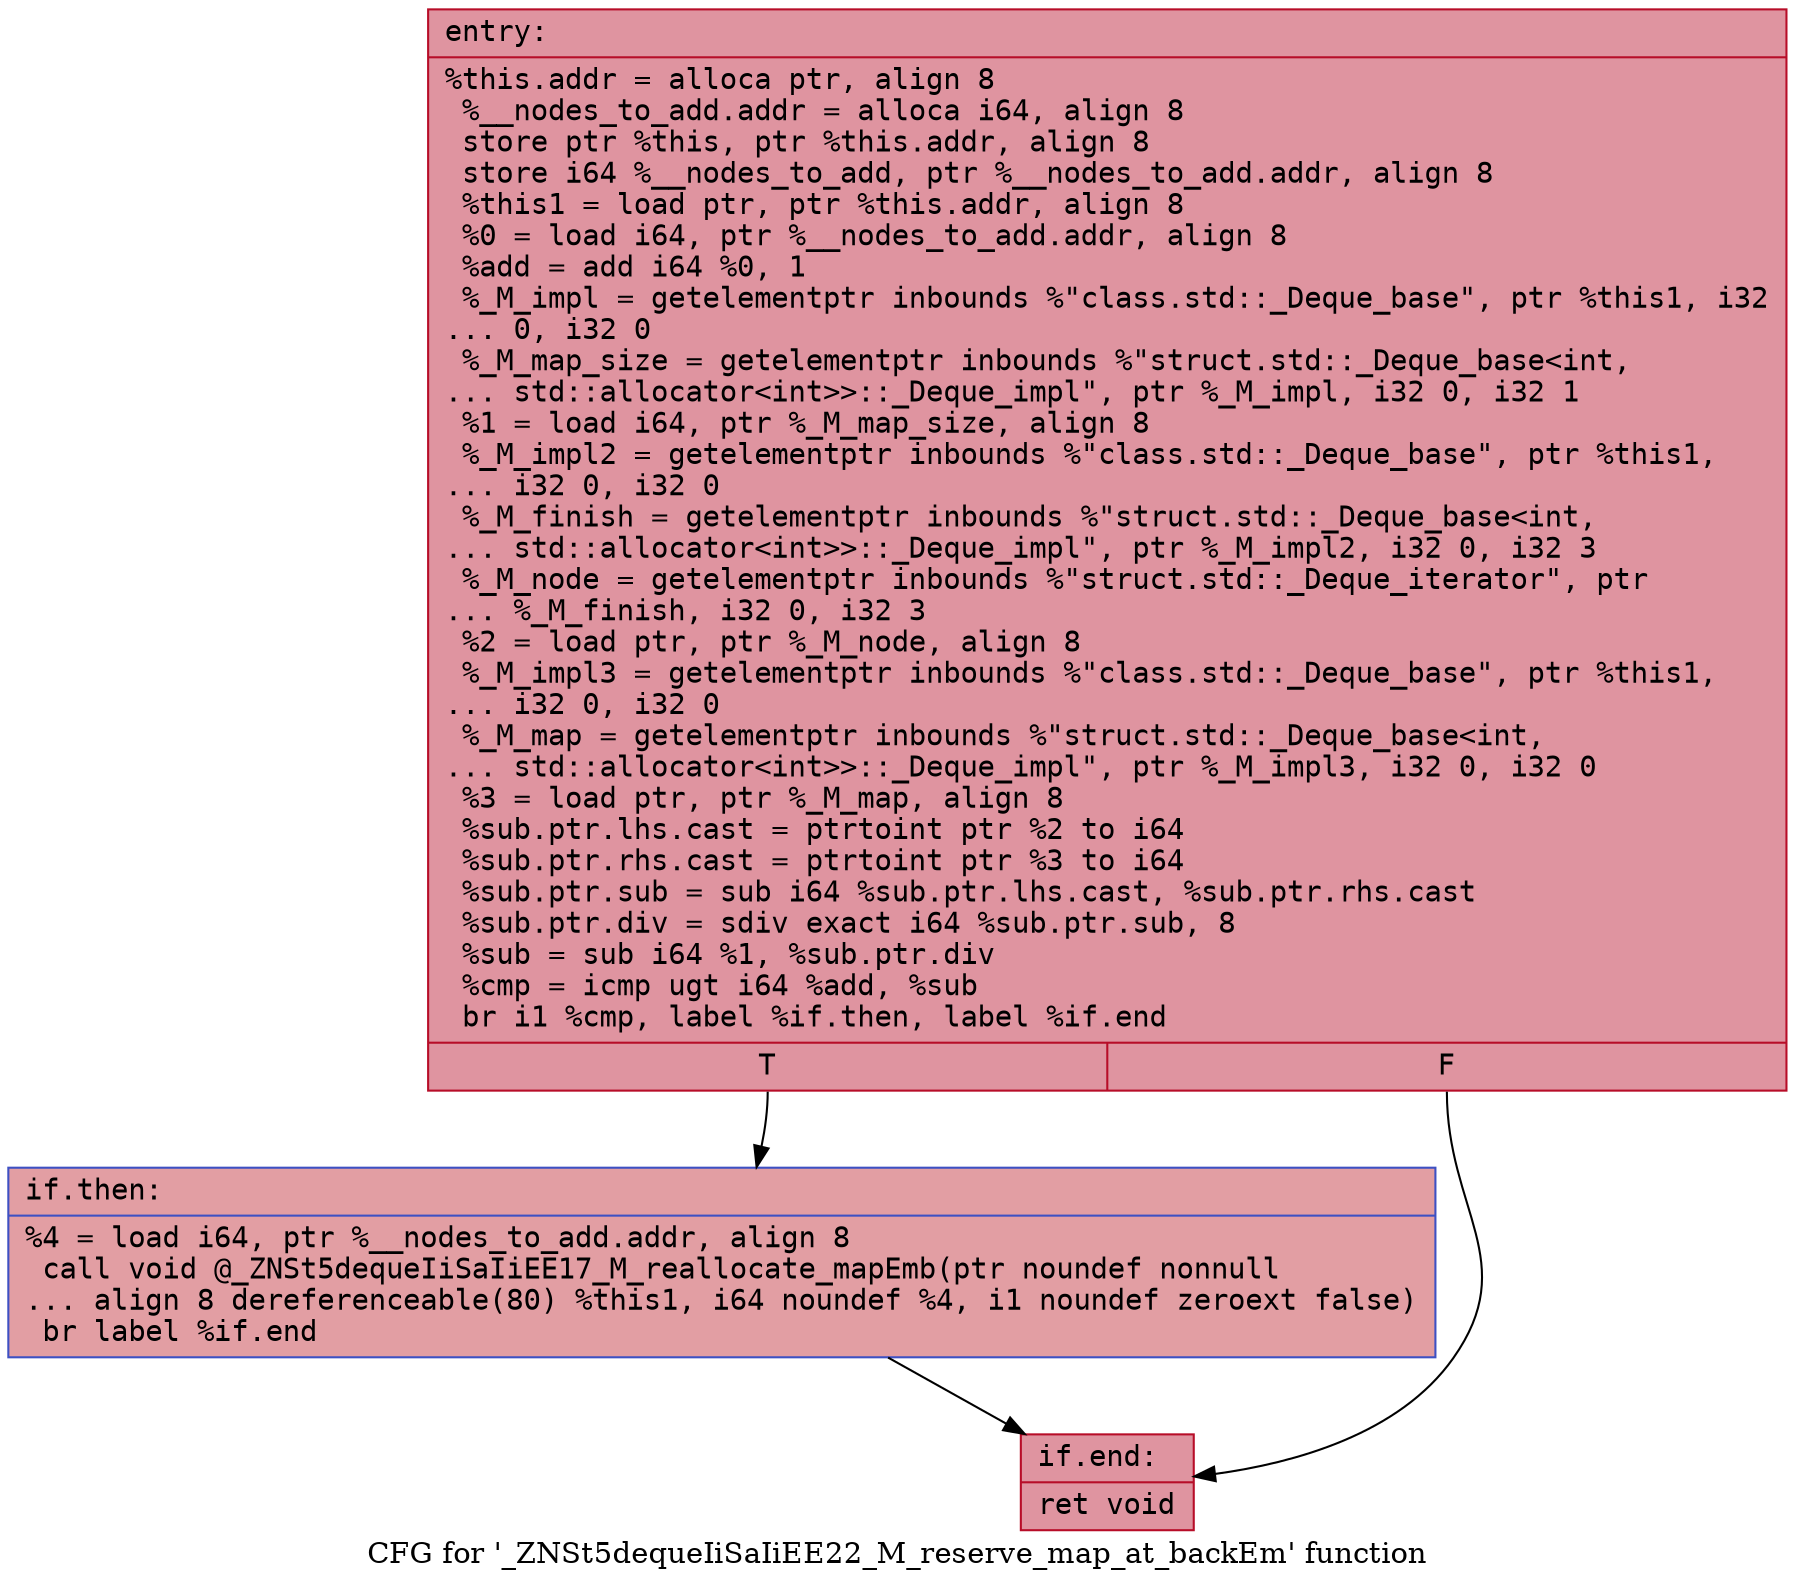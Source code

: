 digraph "CFG for '_ZNSt5dequeIiSaIiEE22_M_reserve_map_at_backEm' function" {
	label="CFG for '_ZNSt5dequeIiSaIiEE22_M_reserve_map_at_backEm' function";

	Node0x564619483290 [shape=record,color="#b70d28ff", style=filled, fillcolor="#b70d2870" fontname="Courier",label="{entry:\l|  %this.addr = alloca ptr, align 8\l  %__nodes_to_add.addr = alloca i64, align 8\l  store ptr %this, ptr %this.addr, align 8\l  store i64 %__nodes_to_add, ptr %__nodes_to_add.addr, align 8\l  %this1 = load ptr, ptr %this.addr, align 8\l  %0 = load i64, ptr %__nodes_to_add.addr, align 8\l  %add = add i64 %0, 1\l  %_M_impl = getelementptr inbounds %\"class.std::_Deque_base\", ptr %this1, i32\l... 0, i32 0\l  %_M_map_size = getelementptr inbounds %\"struct.std::_Deque_base\<int,\l... std::allocator\<int\>\>::_Deque_impl\", ptr %_M_impl, i32 0, i32 1\l  %1 = load i64, ptr %_M_map_size, align 8\l  %_M_impl2 = getelementptr inbounds %\"class.std::_Deque_base\", ptr %this1,\l... i32 0, i32 0\l  %_M_finish = getelementptr inbounds %\"struct.std::_Deque_base\<int,\l... std::allocator\<int\>\>::_Deque_impl\", ptr %_M_impl2, i32 0, i32 3\l  %_M_node = getelementptr inbounds %\"struct.std::_Deque_iterator\", ptr\l... %_M_finish, i32 0, i32 3\l  %2 = load ptr, ptr %_M_node, align 8\l  %_M_impl3 = getelementptr inbounds %\"class.std::_Deque_base\", ptr %this1,\l... i32 0, i32 0\l  %_M_map = getelementptr inbounds %\"struct.std::_Deque_base\<int,\l... std::allocator\<int\>\>::_Deque_impl\", ptr %_M_impl3, i32 0, i32 0\l  %3 = load ptr, ptr %_M_map, align 8\l  %sub.ptr.lhs.cast = ptrtoint ptr %2 to i64\l  %sub.ptr.rhs.cast = ptrtoint ptr %3 to i64\l  %sub.ptr.sub = sub i64 %sub.ptr.lhs.cast, %sub.ptr.rhs.cast\l  %sub.ptr.div = sdiv exact i64 %sub.ptr.sub, 8\l  %sub = sub i64 %1, %sub.ptr.div\l  %cmp = icmp ugt i64 %add, %sub\l  br i1 %cmp, label %if.then, label %if.end\l|{<s0>T|<s1>F}}"];
	Node0x564619483290:s0 -> Node0x564619484480[tooltip="entry -> if.then\nProbability 50.00%" ];
	Node0x564619483290:s1 -> Node0x5646194844f0[tooltip="entry -> if.end\nProbability 50.00%" ];
	Node0x564619484480 [shape=record,color="#3d50c3ff", style=filled, fillcolor="#be242e70" fontname="Courier",label="{if.then:\l|  %4 = load i64, ptr %__nodes_to_add.addr, align 8\l  call void @_ZNSt5dequeIiSaIiEE17_M_reallocate_mapEmb(ptr noundef nonnull\l... align 8 dereferenceable(80) %this1, i64 noundef %4, i1 noundef zeroext false)\l  br label %if.end\l}"];
	Node0x564619484480 -> Node0x5646194844f0[tooltip="if.then -> if.end\nProbability 100.00%" ];
	Node0x5646194844f0 [shape=record,color="#b70d28ff", style=filled, fillcolor="#b70d2870" fontname="Courier",label="{if.end:\l|  ret void\l}"];
}

